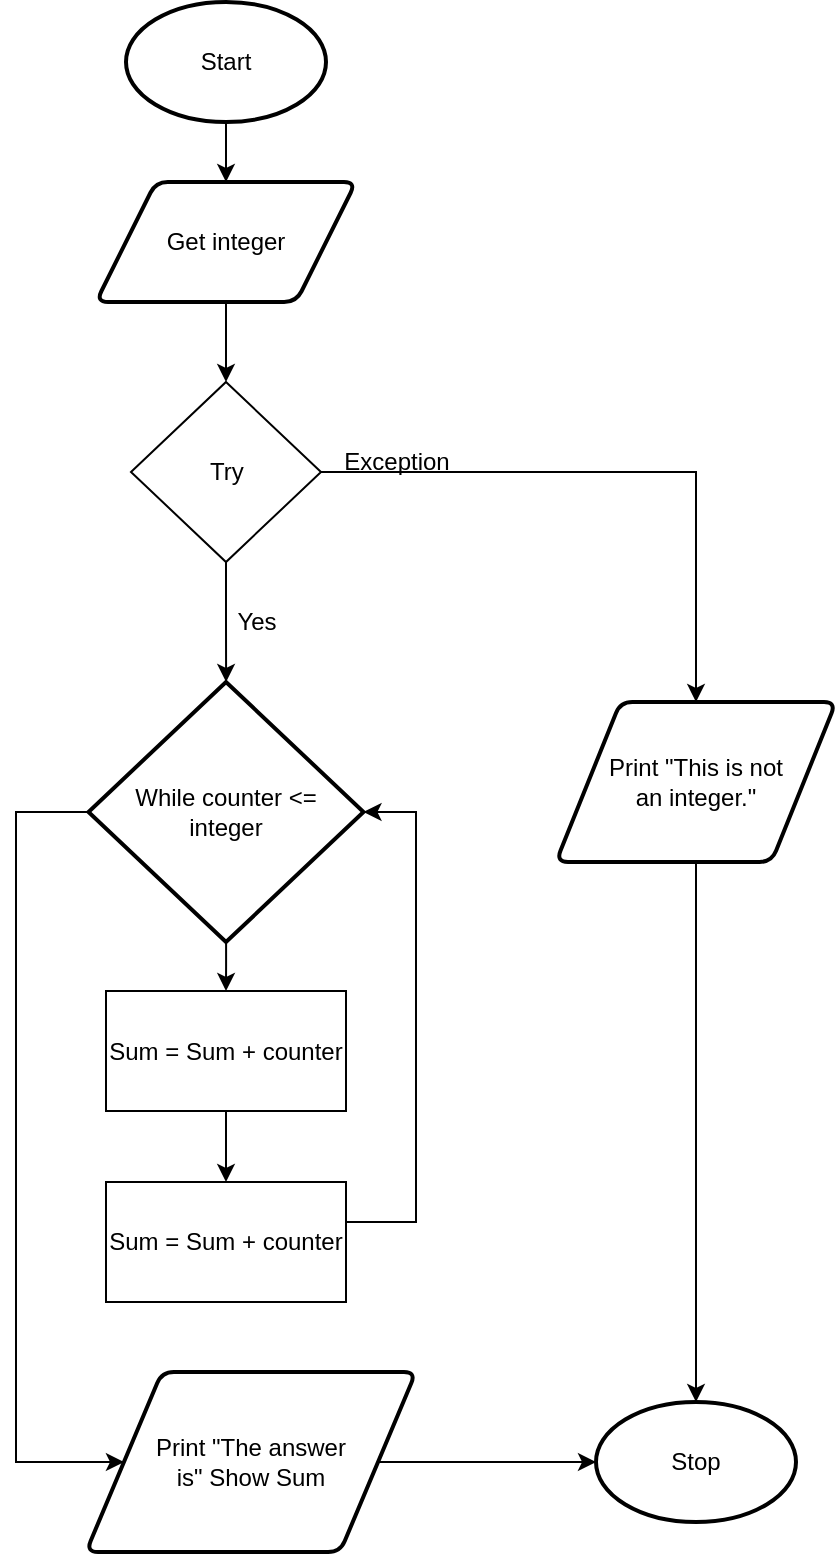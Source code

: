 <mxfile>
    <diagram id="BC3TwrCMmuUrh3UAVr00" name="Page-1">
        <mxGraphModel dx="594" dy="529" grid="1" gridSize="10" guides="1" tooltips="1" connect="1" arrows="1" fold="1" page="1" pageScale="1" pageWidth="827" pageHeight="1169" math="0" shadow="0">
            <root>
                <mxCell id="0"/>
                <mxCell id="1" parent="0"/>
                <mxCell id="28" style="edgeStyle=none;html=1;entryX=0.5;entryY=0;entryDx=0;entryDy=0;" parent="1" source="24" target="25" edge="1">
                    <mxGeometry relative="1" as="geometry"/>
                </mxCell>
                <mxCell id="24" value="Start" style="strokeWidth=2;html=1;shape=mxgraph.flowchart.start_1;whiteSpace=wrap;" parent="1" vertex="1">
                    <mxGeometry x="235" y="60" width="100" height="60" as="geometry"/>
                </mxCell>
                <mxCell id="27" style="edgeStyle=none;html=1;entryX=0.5;entryY=0;entryDx=0;entryDy=0;" parent="1" source="25" target="26" edge="1">
                    <mxGeometry relative="1" as="geometry"/>
                </mxCell>
                <mxCell id="25" value="Get integer" style="shape=parallelogram;html=1;strokeWidth=2;perimeter=parallelogramPerimeter;whiteSpace=wrap;rounded=1;arcSize=12;size=0.23;" parent="1" vertex="1">
                    <mxGeometry x="220" y="150" width="130" height="60" as="geometry"/>
                </mxCell>
                <mxCell id="30" style="edgeStyle=orthogonalEdgeStyle;html=1;entryX=0.5;entryY=0;entryDx=0;entryDy=0;rounded=0;" parent="1" source="26" target="29" edge="1">
                    <mxGeometry relative="1" as="geometry"/>
                </mxCell>
                <mxCell id="32" style="edgeStyle=orthogonalEdgeStyle;rounded=0;html=1;" parent="1" source="26" target="31" edge="1">
                    <mxGeometry relative="1" as="geometry"/>
                </mxCell>
                <mxCell id="26" value="Try" style="rhombus;whiteSpace=wrap;html=1;" parent="1" vertex="1">
                    <mxGeometry x="237.5" y="250" width="95" height="90" as="geometry"/>
                </mxCell>
                <mxCell id="47" style="edgeStyle=orthogonalEdgeStyle;rounded=0;html=1;entryX=0.5;entryY=0;entryDx=0;entryDy=0;entryPerimeter=0;" parent="1" source="29" target="46" edge="1">
                    <mxGeometry relative="1" as="geometry"/>
                </mxCell>
                <mxCell id="29" value="Print &quot;This is not&lt;br&gt;an integer.&quot;" style="shape=parallelogram;html=1;strokeWidth=2;perimeter=parallelogramPerimeter;whiteSpace=wrap;rounded=1;arcSize=12;size=0.23;" parent="1" vertex="1">
                    <mxGeometry x="450" y="410" width="140" height="80" as="geometry"/>
                </mxCell>
                <mxCell id="37" style="edgeStyle=orthogonalEdgeStyle;rounded=0;html=1;entryX=0.5;entryY=0;entryDx=0;entryDy=0;" parent="1" source="31" target="35" edge="1">
                    <mxGeometry relative="1" as="geometry"/>
                </mxCell>
                <mxCell id="45" style="edgeStyle=orthogonalEdgeStyle;rounded=0;html=1;entryX=0;entryY=0.5;entryDx=0;entryDy=0;" parent="1" source="31" target="44" edge="1">
                    <mxGeometry relative="1" as="geometry">
                        <Array as="points">
                            <mxPoint x="180" y="465"/>
                            <mxPoint x="180" y="790"/>
                        </Array>
                    </mxGeometry>
                </mxCell>
                <mxCell id="31" value="While counter &amp;lt;=&lt;br&gt;integer" style="strokeWidth=2;html=1;shape=mxgraph.flowchart.decision;whiteSpace=wrap;" parent="1" vertex="1">
                    <mxGeometry x="216.25" y="400" width="137.5" height="130" as="geometry"/>
                </mxCell>
                <mxCell id="33" value="Exception" style="text;html=1;align=center;verticalAlign=middle;resizable=0;points=[];autosize=1;strokeColor=none;fillColor=none;" parent="1" vertex="1">
                    <mxGeometry x="335" y="280" width="70" height="20" as="geometry"/>
                </mxCell>
                <mxCell id="34" value="Yes" style="text;html=1;align=center;verticalAlign=middle;resizable=0;points=[];autosize=1;strokeColor=none;fillColor=none;" parent="1" vertex="1">
                    <mxGeometry x="280" y="360" width="40" height="20" as="geometry"/>
                </mxCell>
                <mxCell id="39" style="edgeStyle=orthogonalEdgeStyle;rounded=0;html=1;entryX=0.5;entryY=0;entryDx=0;entryDy=0;" parent="1" source="35" target="36" edge="1">
                    <mxGeometry relative="1" as="geometry"/>
                </mxCell>
                <mxCell id="35" value="Sum = Sum + counter" style="whiteSpace=wrap;html=1;" parent="1" vertex="1">
                    <mxGeometry x="225" y="554.5" width="120" height="60" as="geometry"/>
                </mxCell>
                <mxCell id="42" style="edgeStyle=orthogonalEdgeStyle;rounded=0;html=1;entryX=1;entryY=0.5;entryDx=0;entryDy=0;entryPerimeter=0;" parent="1" source="36" target="31" edge="1">
                    <mxGeometry relative="1" as="geometry">
                        <Array as="points">
                            <mxPoint x="380" y="670"/>
                            <mxPoint x="380" y="465"/>
                        </Array>
                    </mxGeometry>
                </mxCell>
                <mxCell id="36" value="Sum = Sum + counter" style="whiteSpace=wrap;html=1;" parent="1" vertex="1">
                    <mxGeometry x="225" y="650" width="120" height="60" as="geometry"/>
                </mxCell>
                <mxCell id="48" style="edgeStyle=orthogonalEdgeStyle;rounded=0;html=1;entryX=0;entryY=0.5;entryDx=0;entryDy=0;entryPerimeter=0;" parent="1" source="44" target="46" edge="1">
                    <mxGeometry relative="1" as="geometry"/>
                </mxCell>
                <mxCell id="44" value="Print &quot;The answer&lt;br&gt;is&quot; Show Sum" style="shape=parallelogram;html=1;strokeWidth=2;perimeter=parallelogramPerimeter;whiteSpace=wrap;rounded=1;arcSize=12;size=0.23;" parent="1" vertex="1">
                    <mxGeometry x="215" y="745" width="165" height="90" as="geometry"/>
                </mxCell>
                <mxCell id="46" value="Stop" style="strokeWidth=2;html=1;shape=mxgraph.flowchart.start_1;whiteSpace=wrap;" parent="1" vertex="1">
                    <mxGeometry x="470" y="760" width="100" height="60" as="geometry"/>
                </mxCell>
            </root>
        </mxGraphModel>
    </diagram>
</mxfile>
